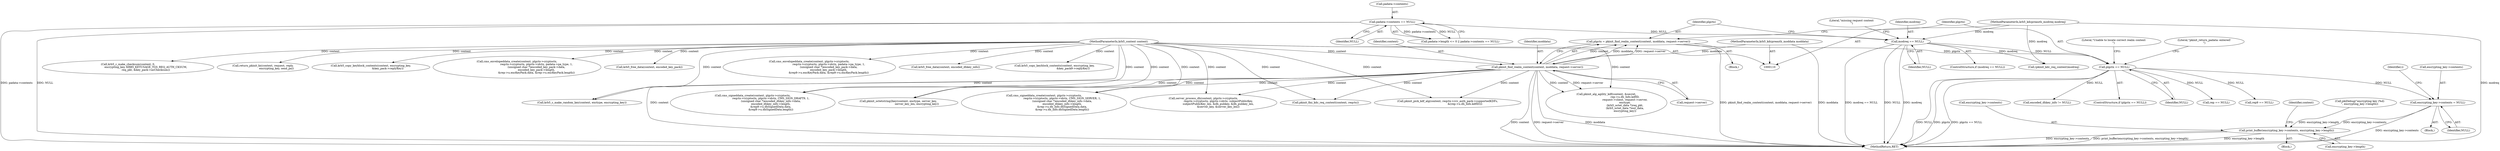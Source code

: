 digraph "0_krb5_db64ca25d661a47b996b4e2645998b5d7f0eb52c@API" {
"1000286" [label="(Call,encrypting_key->contents = NULL)"];
"1000257" [label="(Call,plgctx == NULL)"];
"1000248" [label="(Call,plgctx = pkinit_find_realm_context(context, moddata, request->server))"];
"1000250" [label="(Call,pkinit_find_realm_context(context, moddata, request->server))"];
"1000111" [label="(MethodParameterIn,krb5_context context)"];
"1000120" [label="(MethodParameterIn,krb5_kdcpreauth_moddata moddata)"];
"1000240" [label="(Call,modreq == NULL)"];
"1000121" [label="(MethodParameterIn,krb5_kdcpreauth_modreq modreq)"];
"1000232" [label="(Call,padata->contents == NULL)"];
"1000825" [label="(Call,print_buffer(encrypting_key->contents, encrypting_key->length))"];
"1000258" [label="(Identifier,plgctx)"];
"1000262" [label="(Literal,\"Unable to locate correct realm context\n\")"];
"1000251" [label="(Identifier,context)"];
"1000759" [label="(Block,)"];
"1000344" [label="(Call,rep == NULL)"];
"1001365" [label="(Call,krb5_free_data(context, encoded_key_pack))"];
"1000236" [label="(Identifier,NULL)"];
"1000276" [label="(Block,)"];
"1000233" [label="(Call,padata->contents)"];
"1001105" [label="(Call,pkinit_pick_kdf_alg(context, reqctx->rcv_auth_pack->supportedKDFs,\n                                         &(rep->u.dh_Info.kdfID)))"];
"1000961" [label="(Call,cms_envelopeddata_create(context, plgctx->cryptoctx,\n                                              reqctx->cryptoctx, plgctx->idctx, padata->pa_type, 1,\n                                              (unsigned char *)encoded_key_pack->data,\n                                              encoded_key_pack->length,\n                                              &rep9->u.encKeyPack.data, &rep9->u.encKeyPack.length))"];
"1000833" [label="(Identifier,context)"];
"1001358" [label="(Call,krb5_free_data(context, encoded_dhkey_info))"];
"1000364" [label="(Call,rep9 == NULL)"];
"1000935" [label="(Call,krb5_copy_keyblock_contents(context, encrypting_key,\n                                            &key_pack9->replyKey))"];
"1000249" [label="(Identifier,plgctx)"];
"1001220" [label="(Call,pkinit_alg_agility_kdf(context, &secret,\n                                            rep->u.dh_Info.kdfID,\n                                            request->client, request->server,\n                                            enctype,\n                                            (krb5_octet_data *)req_pkt,\n                                            (krb5_octet_data *)out_data,\n                                            encrypting_key))"];
"1000648" [label="(Call,cms_signeddata_create(context, plgctx->cryptoctx,\n                                           reqctx->cryptoctx, plgctx->idctx, CMS_SIGN_DRAFT9, 1,\n                                           (unsigned char *)encoded_dhkey_info->data,\n                                           encoded_dhkey_info->length,\n                                           &rep9->u.dhSignedData.data,\n                                           &rep9->u.dhSignedData.length))"];
"1000290" [label="(Identifier,NULL)"];
"1001415" [label="(MethodReturn,RET)"];
"1000240" [label="(Call,modreq == NULL)"];
"1000489" [label="(Call,server_process_dh(context, plgctx->cryptoctx,\n                                   reqctx->cryptoctx, plgctx->idctx, subjectPublicKey,\n                                   subjectPublicKey_len, &dh_pubkey, &dh_pubkey_len,\n                                   &server_key, &server_key_len))"];
"1000121" [label="(MethodParameterIn,krb5_kdcpreauth_modreq modreq)"];
"1000820" [label="(Call,pkiDebug(\"encrypting key (%d)\n\", encrypting_key->length))"];
"1000122" [label="(Block,)"];
"1000825" [label="(Call,print_buffer(encrypting_key->contents, encrypting_key->length))"];
"1001355" [label="(Call,encoded_dhkey_info != NULL)"];
"1000269" [label="(Call,(pkinit_kdc_req_context)modreq)"];
"1000256" [label="(ControlStructure,if (plgctx == NULL))"];
"1000286" [label="(Call,encrypting_key->contents = NULL)"];
"1000257" [label="(Call,plgctx == NULL)"];
"1000242" [label="(Identifier,NULL)"];
"1000266" [label="(Literal,\"pkinit_return_padata: entered!\n\")"];
"1000250" [label="(Call,pkinit_find_realm_context(context, moddata, request->server))"];
"1000698" [label="(Call,krb5_c_make_random_key(context, enctype, encrypting_key))"];
"1000259" [label="(Identifier,NULL)"];
"1000245" [label="(Literal,\"missing request context \n\")"];
"1001257" [label="(Call,pkinit_octetstring2key(context, enctype, server_key,\n                                            server_key_len, encrypting_key))"];
"1000293" [label="(Identifier,i)"];
"1000596" [label="(Call,cms_signeddata_create(context, plgctx->cryptoctx,\n                                           reqctx->cryptoctx, plgctx->idctx, CMS_SIGN_SERVER, 1,\n                                           (unsigned char *)encoded_dhkey_info->data,\n                                           encoded_dhkey_info->length,\n                                           &rep->u.dh_Info.dhSignedData.data,\n                                           &rep->u.dh_Info.dhSignedData.length))"];
"1000253" [label="(Call,request->server)"];
"1000241" [label="(Identifier,modreq)"];
"1000774" [label="(Call,krb5_c_make_checksum(context, 0,\n                                          encrypting_key, KRB5_KEYUSAGE_TGS_REQ_AUTH_CKSUM,\n                                          req_pkt, &key_pack->asChecksum))"];
"1001345" [label="(Call,pkinit_fini_kdc_req_context(context, reqctx))"];
"1000219" [label="(Call,return_pkinit_kx(context, request, reply,\n                                encrypting_key, send_pa))"];
"1000826" [label="(Call,encrypting_key->contents)"];
"1000287" [label="(Call,encrypting_key->contents)"];
"1000111" [label="(MethodParameterIn,krb5_context context)"];
"1000832" [label="(Call,krb5_copy_keyblock_contents(context, encrypting_key,\n                                        &key_pack->replyKey))"];
"1000866" [label="(Call,cms_envelopeddata_create(context, plgctx->cryptoctx,\n                                              reqctx->cryptoctx, plgctx->idctx, padata->pa_type, 1,\n                                              (unsigned char *)encoded_key_pack->data,\n                                              encoded_key_pack->length,\n                                              &rep->u.encKeyPack.data, &rep->u.encKeyPack.length))"];
"1000239" [label="(ControlStructure,if (modreq == NULL))"];
"1000120" [label="(MethodParameterIn,krb5_kdcpreauth_moddata moddata)"];
"1000226" [label="(Call,padata->length <= 0 || padata->contents == NULL)"];
"1000232" [label="(Call,padata->contents == NULL)"];
"1000248" [label="(Call,plgctx = pkinit_find_realm_context(context, moddata, request->server))"];
"1000252" [label="(Identifier,moddata)"];
"1000829" [label="(Call,encrypting_key->length)"];
"1000286" -> "1000276"  [label="AST: "];
"1000286" -> "1000290"  [label="CFG: "];
"1000287" -> "1000286"  [label="AST: "];
"1000290" -> "1000286"  [label="AST: "];
"1000293" -> "1000286"  [label="CFG: "];
"1000286" -> "1001415"  [label="DDG: encrypting_key->contents"];
"1000257" -> "1000286"  [label="DDG: NULL"];
"1000286" -> "1000825"  [label="DDG: encrypting_key->contents"];
"1000257" -> "1000256"  [label="AST: "];
"1000257" -> "1000259"  [label="CFG: "];
"1000258" -> "1000257"  [label="AST: "];
"1000259" -> "1000257"  [label="AST: "];
"1000262" -> "1000257"  [label="CFG: "];
"1000266" -> "1000257"  [label="CFG: "];
"1000257" -> "1001415"  [label="DDG: NULL"];
"1000257" -> "1001415"  [label="DDG: plgctx"];
"1000257" -> "1001415"  [label="DDG: plgctx == NULL"];
"1000248" -> "1000257"  [label="DDG: plgctx"];
"1000240" -> "1000257"  [label="DDG: NULL"];
"1000257" -> "1000344"  [label="DDG: NULL"];
"1000257" -> "1000364"  [label="DDG: NULL"];
"1000257" -> "1001355"  [label="DDG: NULL"];
"1000248" -> "1000122"  [label="AST: "];
"1000248" -> "1000250"  [label="CFG: "];
"1000249" -> "1000248"  [label="AST: "];
"1000250" -> "1000248"  [label="AST: "];
"1000258" -> "1000248"  [label="CFG: "];
"1000248" -> "1001415"  [label="DDG: pkinit_find_realm_context(context, moddata, request->server)"];
"1000250" -> "1000248"  [label="DDG: context"];
"1000250" -> "1000248"  [label="DDG: moddata"];
"1000250" -> "1000248"  [label="DDG: request->server"];
"1000250" -> "1000253"  [label="CFG: "];
"1000251" -> "1000250"  [label="AST: "];
"1000252" -> "1000250"  [label="AST: "];
"1000253" -> "1000250"  [label="AST: "];
"1000250" -> "1001415"  [label="DDG: context"];
"1000250" -> "1001415"  [label="DDG: request->server"];
"1000250" -> "1001415"  [label="DDG: moddata"];
"1000111" -> "1000250"  [label="DDG: context"];
"1000120" -> "1000250"  [label="DDG: moddata"];
"1000250" -> "1000489"  [label="DDG: context"];
"1000250" -> "1000596"  [label="DDG: context"];
"1000250" -> "1000648"  [label="DDG: context"];
"1000250" -> "1000698"  [label="DDG: context"];
"1000250" -> "1001105"  [label="DDG: context"];
"1000250" -> "1001220"  [label="DDG: context"];
"1000250" -> "1001220"  [label="DDG: request->server"];
"1000250" -> "1001257"  [label="DDG: context"];
"1000250" -> "1001345"  [label="DDG: context"];
"1000111" -> "1000110"  [label="AST: "];
"1000111" -> "1001415"  [label="DDG: context"];
"1000111" -> "1000219"  [label="DDG: context"];
"1000111" -> "1000489"  [label="DDG: context"];
"1000111" -> "1000596"  [label="DDG: context"];
"1000111" -> "1000648"  [label="DDG: context"];
"1000111" -> "1000698"  [label="DDG: context"];
"1000111" -> "1000774"  [label="DDG: context"];
"1000111" -> "1000832"  [label="DDG: context"];
"1000111" -> "1000866"  [label="DDG: context"];
"1000111" -> "1000935"  [label="DDG: context"];
"1000111" -> "1000961"  [label="DDG: context"];
"1000111" -> "1001105"  [label="DDG: context"];
"1000111" -> "1001220"  [label="DDG: context"];
"1000111" -> "1001257"  [label="DDG: context"];
"1000111" -> "1001345"  [label="DDG: context"];
"1000111" -> "1001358"  [label="DDG: context"];
"1000111" -> "1001365"  [label="DDG: context"];
"1000120" -> "1000110"  [label="AST: "];
"1000120" -> "1001415"  [label="DDG: moddata"];
"1000240" -> "1000239"  [label="AST: "];
"1000240" -> "1000242"  [label="CFG: "];
"1000241" -> "1000240"  [label="AST: "];
"1000242" -> "1000240"  [label="AST: "];
"1000245" -> "1000240"  [label="CFG: "];
"1000249" -> "1000240"  [label="CFG: "];
"1000240" -> "1001415"  [label="DDG: modreq == NULL"];
"1000240" -> "1001415"  [label="DDG: NULL"];
"1000240" -> "1001415"  [label="DDG: modreq"];
"1000121" -> "1000240"  [label="DDG: modreq"];
"1000232" -> "1000240"  [label="DDG: NULL"];
"1000240" -> "1000269"  [label="DDG: modreq"];
"1000121" -> "1000110"  [label="AST: "];
"1000121" -> "1001415"  [label="DDG: modreq"];
"1000121" -> "1000269"  [label="DDG: modreq"];
"1000232" -> "1000226"  [label="AST: "];
"1000232" -> "1000236"  [label="CFG: "];
"1000233" -> "1000232"  [label="AST: "];
"1000236" -> "1000232"  [label="AST: "];
"1000226" -> "1000232"  [label="CFG: "];
"1000232" -> "1001415"  [label="DDG: padata->contents"];
"1000232" -> "1001415"  [label="DDG: NULL"];
"1000232" -> "1000226"  [label="DDG: padata->contents"];
"1000232" -> "1000226"  [label="DDG: NULL"];
"1000825" -> "1000759"  [label="AST: "];
"1000825" -> "1000829"  [label="CFG: "];
"1000826" -> "1000825"  [label="AST: "];
"1000829" -> "1000825"  [label="AST: "];
"1000833" -> "1000825"  [label="CFG: "];
"1000825" -> "1001415"  [label="DDG: encrypting_key->length"];
"1000825" -> "1001415"  [label="DDG: encrypting_key->contents"];
"1000825" -> "1001415"  [label="DDG: print_buffer(encrypting_key->contents, encrypting_key->length)"];
"1000820" -> "1000825"  [label="DDG: encrypting_key->length"];
}
